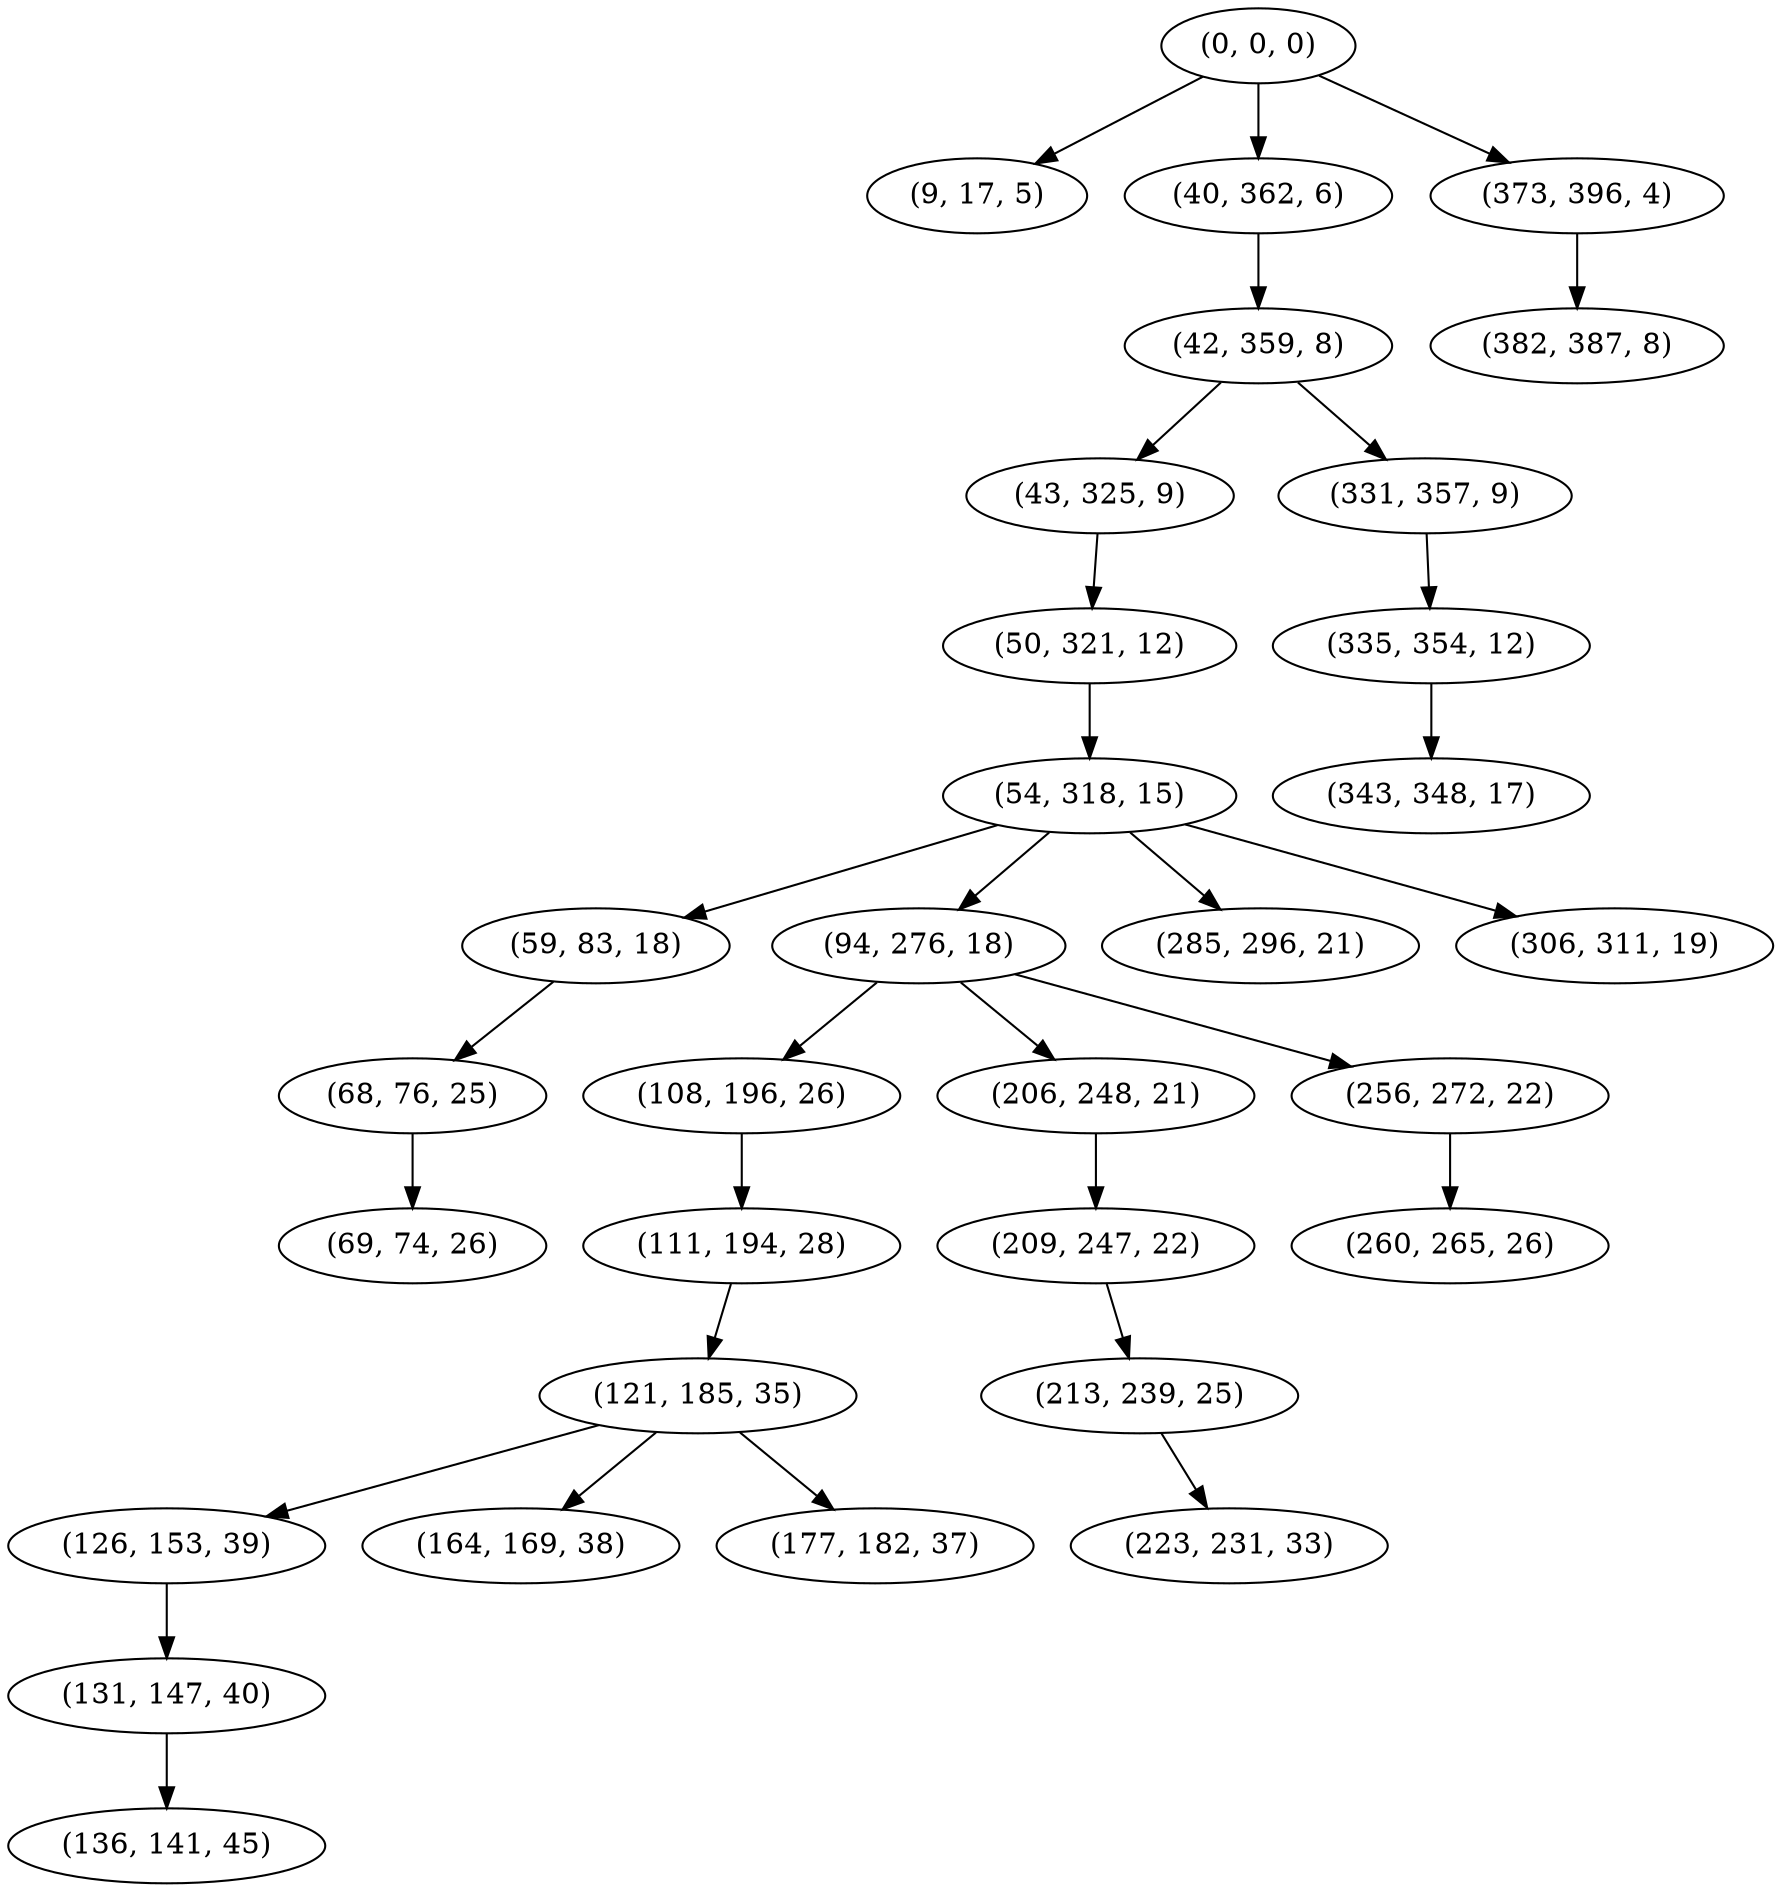 digraph tree {
    "(0, 0, 0)";
    "(9, 17, 5)";
    "(40, 362, 6)";
    "(42, 359, 8)";
    "(43, 325, 9)";
    "(50, 321, 12)";
    "(54, 318, 15)";
    "(59, 83, 18)";
    "(68, 76, 25)";
    "(69, 74, 26)";
    "(94, 276, 18)";
    "(108, 196, 26)";
    "(111, 194, 28)";
    "(121, 185, 35)";
    "(126, 153, 39)";
    "(131, 147, 40)";
    "(136, 141, 45)";
    "(164, 169, 38)";
    "(177, 182, 37)";
    "(206, 248, 21)";
    "(209, 247, 22)";
    "(213, 239, 25)";
    "(223, 231, 33)";
    "(256, 272, 22)";
    "(260, 265, 26)";
    "(285, 296, 21)";
    "(306, 311, 19)";
    "(331, 357, 9)";
    "(335, 354, 12)";
    "(343, 348, 17)";
    "(373, 396, 4)";
    "(382, 387, 8)";
    "(0, 0, 0)" -> "(9, 17, 5)";
    "(0, 0, 0)" -> "(40, 362, 6)";
    "(0, 0, 0)" -> "(373, 396, 4)";
    "(40, 362, 6)" -> "(42, 359, 8)";
    "(42, 359, 8)" -> "(43, 325, 9)";
    "(42, 359, 8)" -> "(331, 357, 9)";
    "(43, 325, 9)" -> "(50, 321, 12)";
    "(50, 321, 12)" -> "(54, 318, 15)";
    "(54, 318, 15)" -> "(59, 83, 18)";
    "(54, 318, 15)" -> "(94, 276, 18)";
    "(54, 318, 15)" -> "(285, 296, 21)";
    "(54, 318, 15)" -> "(306, 311, 19)";
    "(59, 83, 18)" -> "(68, 76, 25)";
    "(68, 76, 25)" -> "(69, 74, 26)";
    "(94, 276, 18)" -> "(108, 196, 26)";
    "(94, 276, 18)" -> "(206, 248, 21)";
    "(94, 276, 18)" -> "(256, 272, 22)";
    "(108, 196, 26)" -> "(111, 194, 28)";
    "(111, 194, 28)" -> "(121, 185, 35)";
    "(121, 185, 35)" -> "(126, 153, 39)";
    "(121, 185, 35)" -> "(164, 169, 38)";
    "(121, 185, 35)" -> "(177, 182, 37)";
    "(126, 153, 39)" -> "(131, 147, 40)";
    "(131, 147, 40)" -> "(136, 141, 45)";
    "(206, 248, 21)" -> "(209, 247, 22)";
    "(209, 247, 22)" -> "(213, 239, 25)";
    "(213, 239, 25)" -> "(223, 231, 33)";
    "(256, 272, 22)" -> "(260, 265, 26)";
    "(331, 357, 9)" -> "(335, 354, 12)";
    "(335, 354, 12)" -> "(343, 348, 17)";
    "(373, 396, 4)" -> "(382, 387, 8)";
}
